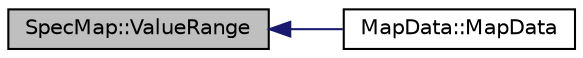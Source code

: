 digraph "SpecMap::ValueRange"
{
  edge [fontname="Helvetica",fontsize="10",labelfontname="Helvetica",labelfontsize="10"];
  node [fontname="Helvetica",fontsize="10",shape=record];
  rankdir="LR";
  Node1 [label="SpecMap::ValueRange",height=0.2,width=0.4,color="black", fillcolor="grey75", style="filled" fontcolor="black"];
  Node1 -> Node2 [dir="back",color="midnightblue",fontsize="10",style="solid",fontname="Helvetica"];
  Node2 [label="MapData::MapData",height=0.2,width=0.4,color="black", fillcolor="white", style="filled",URL="$class_map_data.html#afa1d7841d8710c246357bf89a456559d",tooltip="MapData::MapData. "];
}
